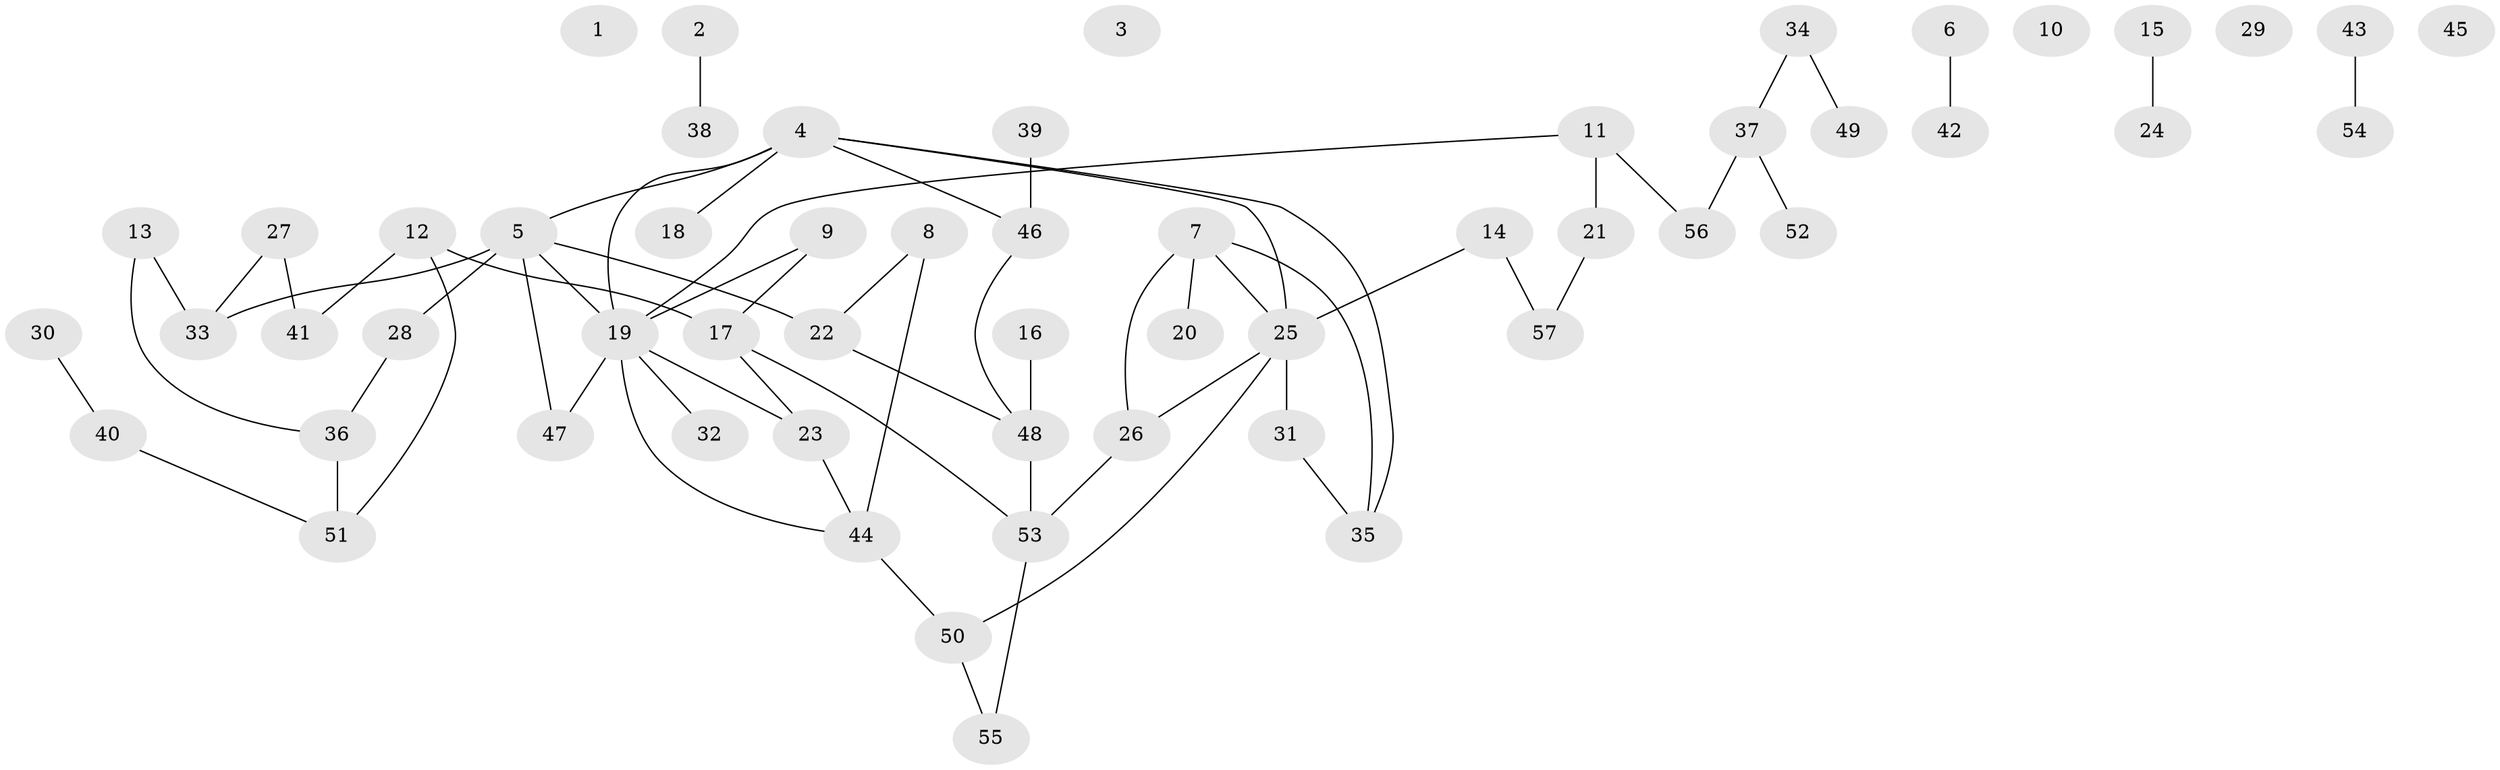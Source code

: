 // coarse degree distribution, {0: 0.23076923076923078, 7: 0.05128205128205128, 5: 0.07692307692307693, 3: 0.1794871794871795, 2: 0.3076923076923077, 8: 0.02564102564102564, 1: 0.10256410256410256, 4: 0.02564102564102564}
// Generated by graph-tools (version 1.1) at 2025/23/03/03/25 07:23:26]
// undirected, 57 vertices, 64 edges
graph export_dot {
graph [start="1"]
  node [color=gray90,style=filled];
  1;
  2;
  3;
  4;
  5;
  6;
  7;
  8;
  9;
  10;
  11;
  12;
  13;
  14;
  15;
  16;
  17;
  18;
  19;
  20;
  21;
  22;
  23;
  24;
  25;
  26;
  27;
  28;
  29;
  30;
  31;
  32;
  33;
  34;
  35;
  36;
  37;
  38;
  39;
  40;
  41;
  42;
  43;
  44;
  45;
  46;
  47;
  48;
  49;
  50;
  51;
  52;
  53;
  54;
  55;
  56;
  57;
  2 -- 38;
  4 -- 5;
  4 -- 18;
  4 -- 19;
  4 -- 25;
  4 -- 35;
  4 -- 46;
  5 -- 19;
  5 -- 22;
  5 -- 28;
  5 -- 33;
  5 -- 47;
  6 -- 42;
  7 -- 20;
  7 -- 25;
  7 -- 26;
  7 -- 35;
  8 -- 22;
  8 -- 44;
  9 -- 17;
  9 -- 19;
  11 -- 19;
  11 -- 21;
  11 -- 56;
  12 -- 17;
  12 -- 41;
  12 -- 51;
  13 -- 33;
  13 -- 36;
  14 -- 25;
  14 -- 57;
  15 -- 24;
  16 -- 48;
  17 -- 23;
  17 -- 53;
  19 -- 23;
  19 -- 32;
  19 -- 44;
  19 -- 47;
  21 -- 57;
  22 -- 48;
  23 -- 44;
  25 -- 26;
  25 -- 31;
  25 -- 50;
  26 -- 53;
  27 -- 33;
  27 -- 41;
  28 -- 36;
  30 -- 40;
  31 -- 35;
  34 -- 37;
  34 -- 49;
  36 -- 51;
  37 -- 52;
  37 -- 56;
  39 -- 46;
  40 -- 51;
  43 -- 54;
  44 -- 50;
  46 -- 48;
  48 -- 53;
  50 -- 55;
  53 -- 55;
}
